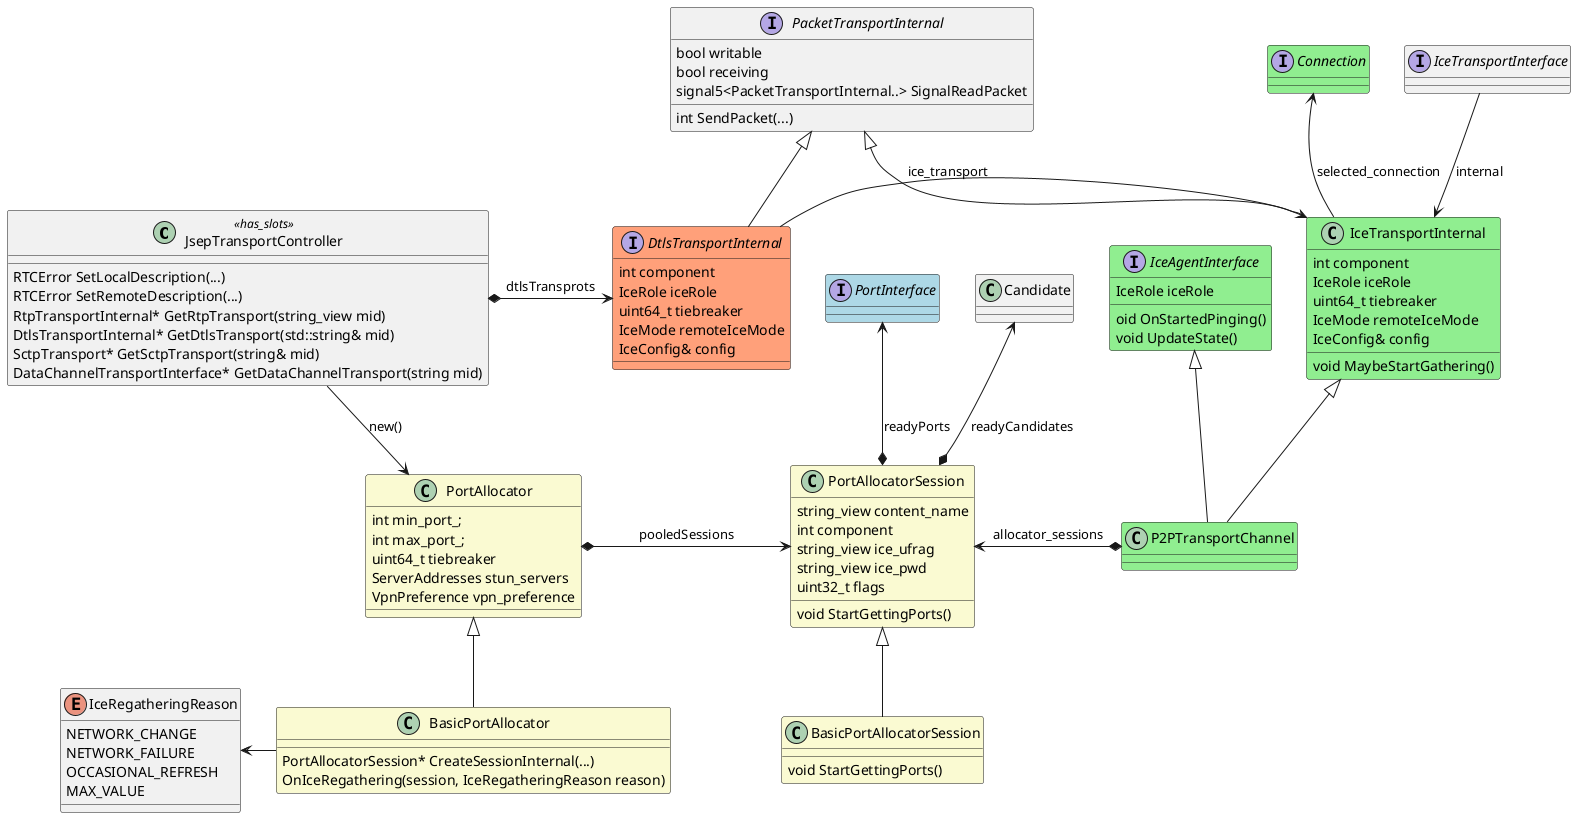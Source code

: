 @startuml
class JsepTransportController <<has_slots>>
{
    RTCError SetLocalDescription(...)
    RTCError SetRemoteDescription(...)
    RtpTransportInternal* GetRtpTransport(string_view mid)
    DtlsTransportInternal* GetDtlsTransport(std::string& mid)
    SctpTransport* GetSctpTransport(string& mid)
    DataChannelTransportInterface* GetDataChannelTransport(string mid)
}

' ----------------------

interface DtlsTransportInternal #LightSalmon
{
    int component
    IceRole iceRole
    uint64_t tiebreaker
    IceMode remoteIceMode
    IceConfig& config
}

' ----------------------
interface IceTransportInterface
{

}

interface PacketTransportInternal
{
    bool writable
    bool receiving
    signal5<PacketTransportInternal..> SignalReadPacket
    int SendPacket(...)
}
class IceTransportInternal #LightGreen
{
    int component
    IceRole iceRole
    uint64_t tiebreaker
    IceMode remoteIceMode
    IceConfig& config
    void MaybeStartGathering()
}

interface Connection #LightGreen
{

}

interface IceAgentInterface #LightGreen
{
    IceRole iceRole
    oid OnStartedPinging()
    void UpdateState()
}

class P2PTransportChannel #LightGreen
{
}

class PortAllocatorSession #LightGoldenRodYellow
{
    string_view content_name
    int component
    string_view ice_ufrag
    string_view ice_pwd
    uint32_t flags
    void StartGettingPorts()
}

interface PortInterface #LightBlue
{

}

class Candidate
{

}

class PortAllocator #LightGoldenRodYellow
{
    int min_port_;
    int max_port_;
    uint64_t tiebreaker
    ServerAddresses stun_servers
    VpnPreference vpn_preference
}

class BasicPortAllocatorSession #LightGoldenRodYellow
{
    void StartGettingPorts()
}

class BasicPortAllocator #LightGoldenRodYellow
{
    PortAllocatorSession* CreateSessionInternal(...)
    OnIceRegathering(session, IceRegatheringReason reason)
}

enum IceRegatheringReason {
  NETWORK_CHANGE
  NETWORK_FAILURE
  OCCASIONAL_REFRESH
  MAX_VALUE
}

' ----------------------

JsepTransportController *-> DtlsTransportInternal : dtlsTransprots
JsepTransportController --> PortAllocator : new()

' ----------------------


PacketTransportInternal <|-- DtlsTransportInternal
DtlsTransportInternal -> IceTransportInternal : ice_transport

' ----------------------

IceTransportInterface --> IceTransportInternal : internal
PacketTransportInternal <|-- IceTransportInternal
Connection <-- IceTransportInternal : selected_connection

IceAgentInterface <|-- P2PTransportChannel
IceTransportInternal <|-- P2PTransportChannel


PortAllocatorSession <-* P2PTransportChannel : allocator_sessions
PortAllocator *-> PortAllocatorSession : pooledSessions

PortInterface <--* PortAllocatorSession : readyPorts
Candidate <--* PortAllocatorSession : readyCandidates

PortAllocatorSession <|-- BasicPortAllocatorSession
PortAllocator <|-- BasicPortAllocator

IceRegatheringReason <- BasicPortAllocator
@enduml